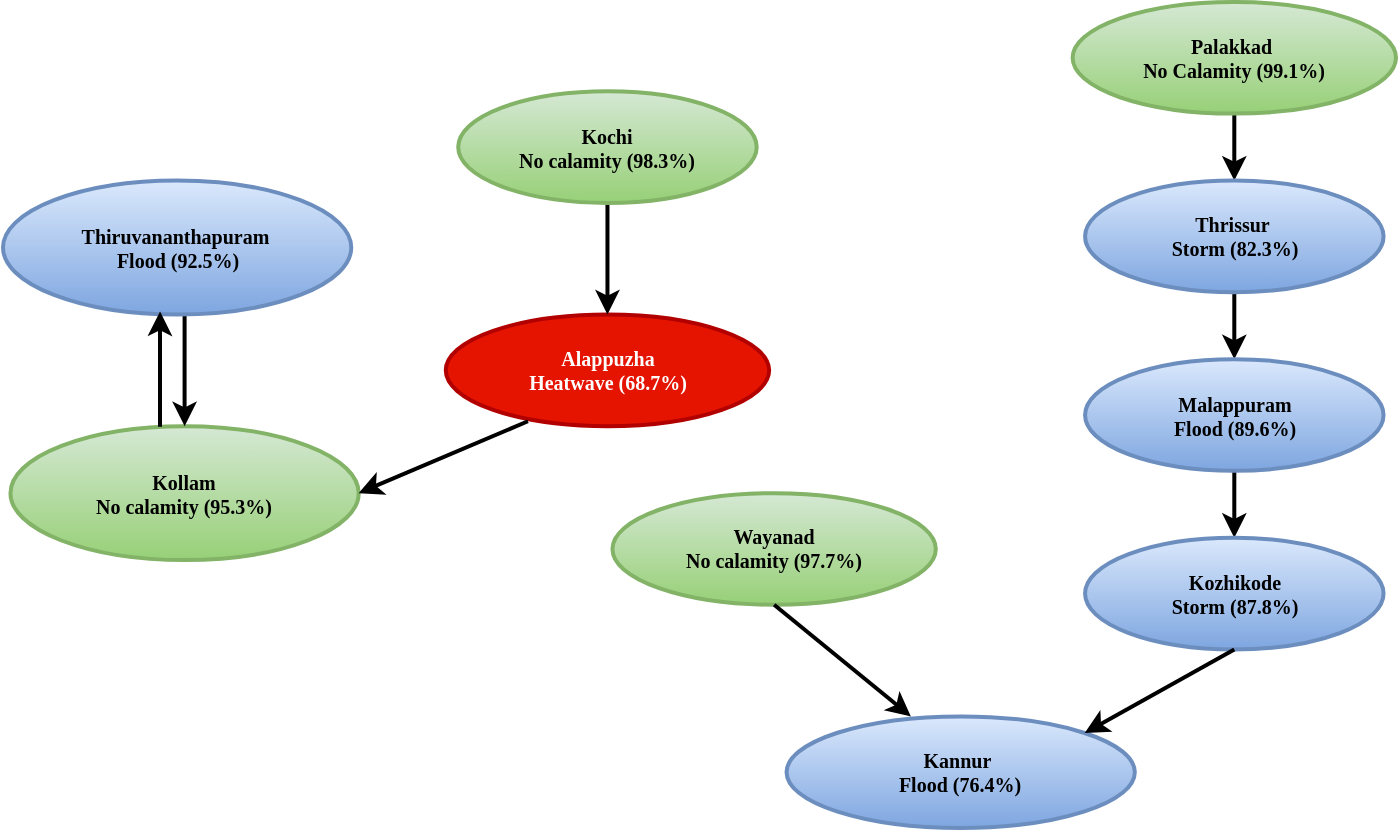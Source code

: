 <mxfile version="24.6.3" type="github">
  <diagram name="Page-1" id="7XxN-GwMzVJKhkSfbD1j">
    <mxGraphModel dx="1050" dy="565" grid="0" gridSize="10" guides="1" tooltips="1" connect="1" arrows="1" fold="1" page="1" pageScale="1" pageWidth="850" pageHeight="1100" math="0" shadow="0">
      <root>
        <mxCell id="0" />
        <mxCell id="1" parent="0" />
        <mxCell id="EqDqo3QUpDN6NEs6x2eI-28" value="" style="group;fontFamily=Verdana;fontSize=10;" vertex="1" connectable="0" parent="1">
          <mxGeometry x="362" y="58" width="398" height="413" as="geometry" />
        </mxCell>
        <mxCell id="EqDqo3QUpDN6NEs6x2eI-23" style="edgeStyle=orthogonalEdgeStyle;rounded=0;orthogonalLoop=1;jettySize=auto;html=1;entryX=0.5;entryY=0;entryDx=0;entryDy=0;strokeWidth=2;fontStyle=1;fontFamily=Verdana;fontSize=10;" edge="1" parent="EqDqo3QUpDN6NEs6x2eI-28" source="EqDqo3QUpDN6NEs6x2eI-3" target="EqDqo3QUpDN6NEs6x2eI-4">
          <mxGeometry relative="1" as="geometry" />
        </mxCell>
        <mxCell id="EqDqo3QUpDN6NEs6x2eI-3" value="Palakkad&amp;nbsp;&lt;div style=&quot;font-size: 10px;&quot;&gt;No Calamity (99.1%)&lt;/div&gt;" style="shape=ellipse;html=1;dashed=0;whiteSpace=wrap;perimeter=ellipsePerimeter;fillColor=#d5e8d4;gradientColor=#97d077;strokeColor=#82b366;strokeWidth=2;fontStyle=1;fontFamily=Verdana;fontSize=10;" vertex="1" parent="EqDqo3QUpDN6NEs6x2eI-28">
          <mxGeometry x="236.312" width="161.688" height="55.811" as="geometry" />
        </mxCell>
        <mxCell id="EqDqo3QUpDN6NEs6x2eI-24" style="edgeStyle=orthogonalEdgeStyle;rounded=0;orthogonalLoop=1;jettySize=auto;html=1;entryX=0.5;entryY=0;entryDx=0;entryDy=0;strokeWidth=2;fontStyle=1;fontFamily=Verdana;fontSize=10;" edge="1" parent="EqDqo3QUpDN6NEs6x2eI-28" source="EqDqo3QUpDN6NEs6x2eI-4" target="EqDqo3QUpDN6NEs6x2eI-5">
          <mxGeometry relative="1" as="geometry" />
        </mxCell>
        <mxCell id="EqDqo3QUpDN6NEs6x2eI-4" value="Thrissur&amp;nbsp;&lt;div style=&quot;font-size: 10px;&quot;&gt;Storm (82.3%)&lt;/div&gt;" style="shape=ellipse;html=1;dashed=0;whiteSpace=wrap;perimeter=ellipsePerimeter;fillColor=#dae8fc;gradientColor=#7ea6e0;strokeColor=#6c8ebf;strokeWidth=2;fontStyle=1;fontFamily=Verdana;fontSize=10;" vertex="1" parent="EqDqo3QUpDN6NEs6x2eI-28">
          <mxGeometry x="242.531" y="89.297" width="149.25" height="55.811" as="geometry" />
        </mxCell>
        <mxCell id="EqDqo3QUpDN6NEs6x2eI-25" style="edgeStyle=orthogonalEdgeStyle;rounded=0;orthogonalLoop=1;jettySize=auto;html=1;strokeWidth=2;fontStyle=1;fontFamily=Verdana;fontSize=10;" edge="1" parent="EqDqo3QUpDN6NEs6x2eI-28" source="EqDqo3QUpDN6NEs6x2eI-5" target="EqDqo3QUpDN6NEs6x2eI-13">
          <mxGeometry relative="1" as="geometry" />
        </mxCell>
        <mxCell id="EqDqo3QUpDN6NEs6x2eI-5" value="Malappuram&lt;div style=&quot;font-size: 10px;&quot;&gt;Flood (89.6%)&lt;/div&gt;" style="shape=ellipse;html=1;dashed=0;whiteSpace=wrap;perimeter=ellipsePerimeter;fillColor=#dae8fc;gradientColor=#7ea6e0;strokeColor=#6c8ebf;strokeWidth=2;fontStyle=1;fontFamily=Verdana;fontSize=10;" vertex="1" parent="EqDqo3QUpDN6NEs6x2eI-28">
          <mxGeometry x="242.531" y="178.595" width="149.25" height="55.811" as="geometry" />
        </mxCell>
        <mxCell id="EqDqo3QUpDN6NEs6x2eI-12" value="Wayanad&lt;div style=&quot;font-size: 10px;&quot;&gt;No calamity (97.7%)&lt;/div&gt;" style="shape=ellipse;html=1;dashed=0;whiteSpace=wrap;perimeter=ellipsePerimeter;fillColor=#d5e8d4;gradientColor=#97d077;strokeColor=#82b366;strokeWidth=2;fontStyle=1;fontFamily=Verdana;fontSize=10;" vertex="1" parent="EqDqo3QUpDN6NEs6x2eI-28">
          <mxGeometry x="6.219" y="245.568" width="161.688" height="55.811" as="geometry" />
        </mxCell>
        <mxCell id="EqDqo3QUpDN6NEs6x2eI-13" value="Kozhikode&lt;div style=&quot;font-size: 10px;&quot;&gt;Storm (87.8%)&lt;/div&gt;" style="shape=ellipse;html=1;dashed=0;whiteSpace=wrap;perimeter=ellipsePerimeter;fillColor=#dae8fc;gradientColor=#7ea6e0;strokeColor=#6c8ebf;strokeWidth=2;fontStyle=1;fontFamily=Verdana;fontSize=10;" vertex="1" parent="EqDqo3QUpDN6NEs6x2eI-28">
          <mxGeometry x="242.531" y="267.892" width="149.25" height="55.811" as="geometry" />
        </mxCell>
        <mxCell id="EqDqo3QUpDN6NEs6x2eI-14" value="Kannur&amp;nbsp;&lt;div style=&quot;font-size: 10px;&quot;&gt;Flood (76.4%)&lt;/div&gt;" style="shape=ellipse;html=1;dashed=0;whiteSpace=wrap;perimeter=ellipsePerimeter;fillColor=#dae8fc;gradientColor=#7ea6e0;strokeColor=#6c8ebf;strokeWidth=2;fontStyle=1;fontFamily=Verdana;fontSize=10;" vertex="1" parent="EqDqo3QUpDN6NEs6x2eI-28">
          <mxGeometry x="93.281" y="357.189" width="174.125" height="55.811" as="geometry" />
        </mxCell>
        <mxCell id="EqDqo3QUpDN6NEs6x2eI-26" value="" style="endArrow=classic;html=1;rounded=0;entryX=1;entryY=0;entryDx=0;entryDy=0;exitX=0.5;exitY=1;exitDx=0;exitDy=0;strokeWidth=2;fontStyle=1;fontFamily=Verdana;fontSize=10;" edge="1" parent="EqDqo3QUpDN6NEs6x2eI-28" source="EqDqo3QUpDN6NEs6x2eI-13" target="EqDqo3QUpDN6NEs6x2eI-14">
          <mxGeometry width="50" height="50" relative="1" as="geometry">
            <mxPoint x="339.544" y="323.703" as="sourcePoint" />
            <mxPoint x="254.969" y="359.422" as="targetPoint" />
          </mxGeometry>
        </mxCell>
        <mxCell id="EqDqo3QUpDN6NEs6x2eI-27" value="" style="endArrow=classic;html=1;rounded=0;entryX=0.357;entryY=0;entryDx=0;entryDy=0;exitX=0.5;exitY=1;exitDx=0;exitDy=0;strokeWidth=2;entryPerimeter=0;fontStyle=1;fontFamily=Verdana;fontSize=10;" edge="1" parent="EqDqo3QUpDN6NEs6x2eI-28" source="EqDqo3QUpDN6NEs6x2eI-12" target="EqDqo3QUpDN6NEs6x2eI-14">
          <mxGeometry width="50" height="50" relative="1" as="geometry">
            <mxPoint x="84.575" y="279.054" as="sourcePoint" />
            <mxPoint y="314.773" as="targetPoint" />
          </mxGeometry>
        </mxCell>
        <mxCell id="EqDqo3QUpDN6NEs6x2eI-29" value="" style="group;fontFamily=Verdana;fontSize=10;" vertex="1" connectable="0" parent="EqDqo3QUpDN6NEs6x2eI-28">
          <mxGeometry x="-298.5" y="44.649" width="383.075" height="234.405" as="geometry" />
        </mxCell>
        <mxCell id="EqDqo3QUpDN6NEs6x2eI-6" value="Kollam&lt;div style=&quot;font-size: 10px;&quot;&gt;No calamity (95.3%)&lt;/div&gt;" style="shape=ellipse;html=1;dashed=0;whiteSpace=wrap;perimeter=ellipsePerimeter;fillColor=#d5e8d4;gradientColor=#97d077;strokeColor=#82b366;strokeWidth=2;fontStyle=1;fontFamily=Verdana;fontSize=10;" vertex="1" parent="EqDqo3QUpDN6NEs6x2eI-29">
          <mxGeometry x="3.731" y="167.432" width="174.125" height="66.973" as="geometry" />
        </mxCell>
        <mxCell id="EqDqo3QUpDN6NEs6x2eI-7" value="Alappuzha&lt;div style=&quot;font-size: 10px;&quot;&gt;Heatwave (68.7%)&lt;/div&gt;" style="shape=ellipse;html=1;dashed=0;whiteSpace=wrap;perimeter=ellipsePerimeter;fillColor=#e51400;strokeColor=#B20000;fontColor=#ffffff;strokeWidth=2;fontStyle=1;fontFamily=Verdana;fontSize=10;" vertex="1" parent="EqDqo3QUpDN6NEs6x2eI-29">
          <mxGeometry x="221.387" y="111.622" width="161.688" height="55.811" as="geometry" />
        </mxCell>
        <mxCell id="EqDqo3QUpDN6NEs6x2eI-16" style="edgeStyle=orthogonalEdgeStyle;rounded=0;orthogonalLoop=1;jettySize=auto;html=1;strokeWidth=2;fontStyle=1;fontFamily=Verdana;fontSize=10;" edge="1" parent="EqDqo3QUpDN6NEs6x2eI-29" source="EqDqo3QUpDN6NEs6x2eI-9" target="EqDqo3QUpDN6NEs6x2eI-6">
          <mxGeometry relative="1" as="geometry">
            <Array as="points">
              <mxPoint x="90.794" y="133.946" />
              <mxPoint x="90.794" y="133.946" />
            </Array>
          </mxGeometry>
        </mxCell>
        <mxCell id="EqDqo3QUpDN6NEs6x2eI-9" value="Thiruvananthapuram&amp;nbsp;&lt;div style=&quot;font-size: 10px;&quot;&gt;Flood (92.5%)&lt;/div&gt;" style="shape=ellipse;html=1;dashed=0;whiteSpace=wrap;perimeter=ellipsePerimeter;fillColor=#dae8fc;gradientColor=#7ea6e0;strokeColor=#6c8ebf;strokeWidth=2;fontStyle=1;fontFamily=Verdana;fontSize=10;" vertex="1" parent="EqDqo3QUpDN6NEs6x2eI-29">
          <mxGeometry y="44.649" width="174.125" height="66.973" as="geometry" />
        </mxCell>
        <mxCell id="EqDqo3QUpDN6NEs6x2eI-20" style="edgeStyle=orthogonalEdgeStyle;rounded=0;orthogonalLoop=1;jettySize=auto;html=1;strokeWidth=2;fontStyle=1;fontFamily=Verdana;fontSize=10;" edge="1" parent="EqDqo3QUpDN6NEs6x2eI-29" source="EqDqo3QUpDN6NEs6x2eI-11" target="EqDqo3QUpDN6NEs6x2eI-7">
          <mxGeometry relative="1" as="geometry" />
        </mxCell>
        <mxCell id="EqDqo3QUpDN6NEs6x2eI-11" value="Kochi&lt;div style=&quot;font-size: 10px;&quot;&gt;No calamity (98.3%)&lt;/div&gt;" style="shape=ellipse;html=1;dashed=0;whiteSpace=wrap;perimeter=ellipsePerimeter;fillColor=#d5e8d4;strokeColor=#82b366;gradientColor=#97d077;strokeWidth=2;fontStyle=1;fontFamily=Verdana;fontSize=10;" vertex="1" parent="EqDqo3QUpDN6NEs6x2eI-29">
          <mxGeometry x="227.606" width="149.25" height="55.811" as="geometry" />
        </mxCell>
        <mxCell id="EqDqo3QUpDN6NEs6x2eI-17" style="edgeStyle=orthogonalEdgeStyle;rounded=0;orthogonalLoop=1;jettySize=auto;html=1;entryX=0.451;entryY=0.977;entryDx=0;entryDy=0;entryPerimeter=0;strokeWidth=2;fontStyle=1;fontFamily=Verdana;fontSize=10;" edge="1" parent="EqDqo3QUpDN6NEs6x2eI-29" source="EqDqo3QUpDN6NEs6x2eI-6" target="EqDqo3QUpDN6NEs6x2eI-9">
          <mxGeometry relative="1" as="geometry">
            <Array as="points">
              <mxPoint x="78.356" y="121.668" />
            </Array>
          </mxGeometry>
        </mxCell>
        <mxCell id="EqDqo3QUpDN6NEs6x2eI-22" value="" style="endArrow=classic;html=1;rounded=0;entryX=1;entryY=0.5;entryDx=0;entryDy=0;exitX=0.254;exitY=0.956;exitDx=0;exitDy=0;exitPerimeter=0;strokeWidth=2;fontStyle=1;fontFamily=Verdana;fontSize=10;" edge="1" parent="EqDqo3QUpDN6NEs6x2eI-29" source="EqDqo3QUpDN6NEs6x2eI-7" target="EqDqo3QUpDN6NEs6x2eI-6">
          <mxGeometry width="50" height="50" relative="1" as="geometry">
            <mxPoint x="202.731" y="223.243" as="sourcePoint" />
            <mxPoint x="264.919" y="167.432" as="targetPoint" />
          </mxGeometry>
        </mxCell>
      </root>
    </mxGraphModel>
  </diagram>
</mxfile>
